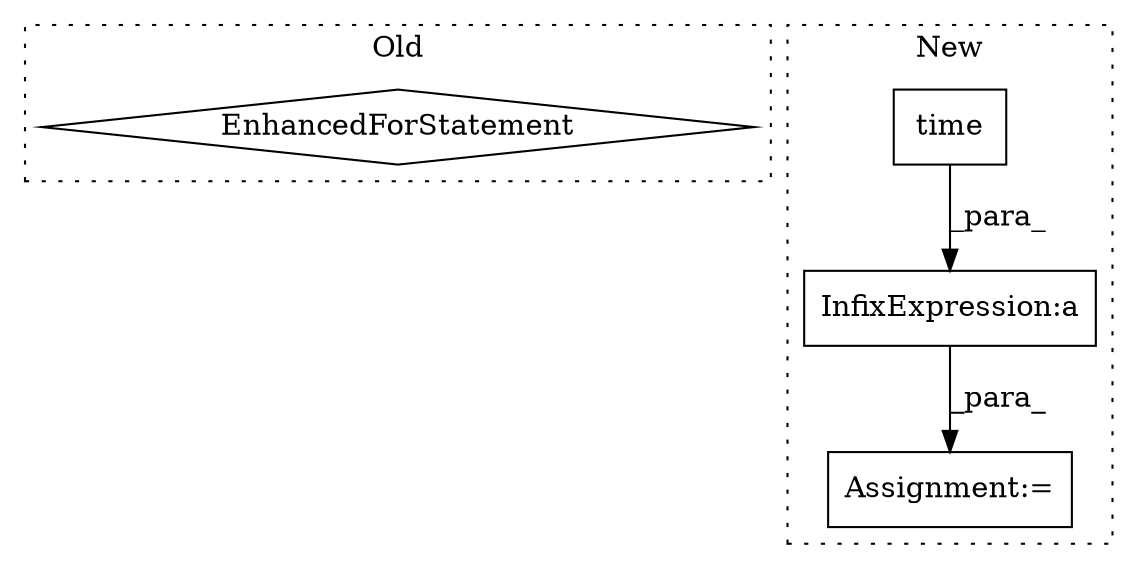 digraph G {
subgraph cluster0 {
1 [label="EnhancedForStatement" a="70" s="3467,3568" l="70,2" shape="diamond"];
label = "Old";
style="dotted";
}
subgraph cluster1 {
2 [label="time" a="32" s="4732" l="6" shape="box"];
3 [label="InfixExpression:a" a="27" s="4757" l="3" shape="box"];
4 [label="Assignment:=" a="7" s="4751" l="1" shape="box"];
label = "New";
style="dotted";
}
2 -> 3 [label="_para_"];
3 -> 4 [label="_para_"];
}
